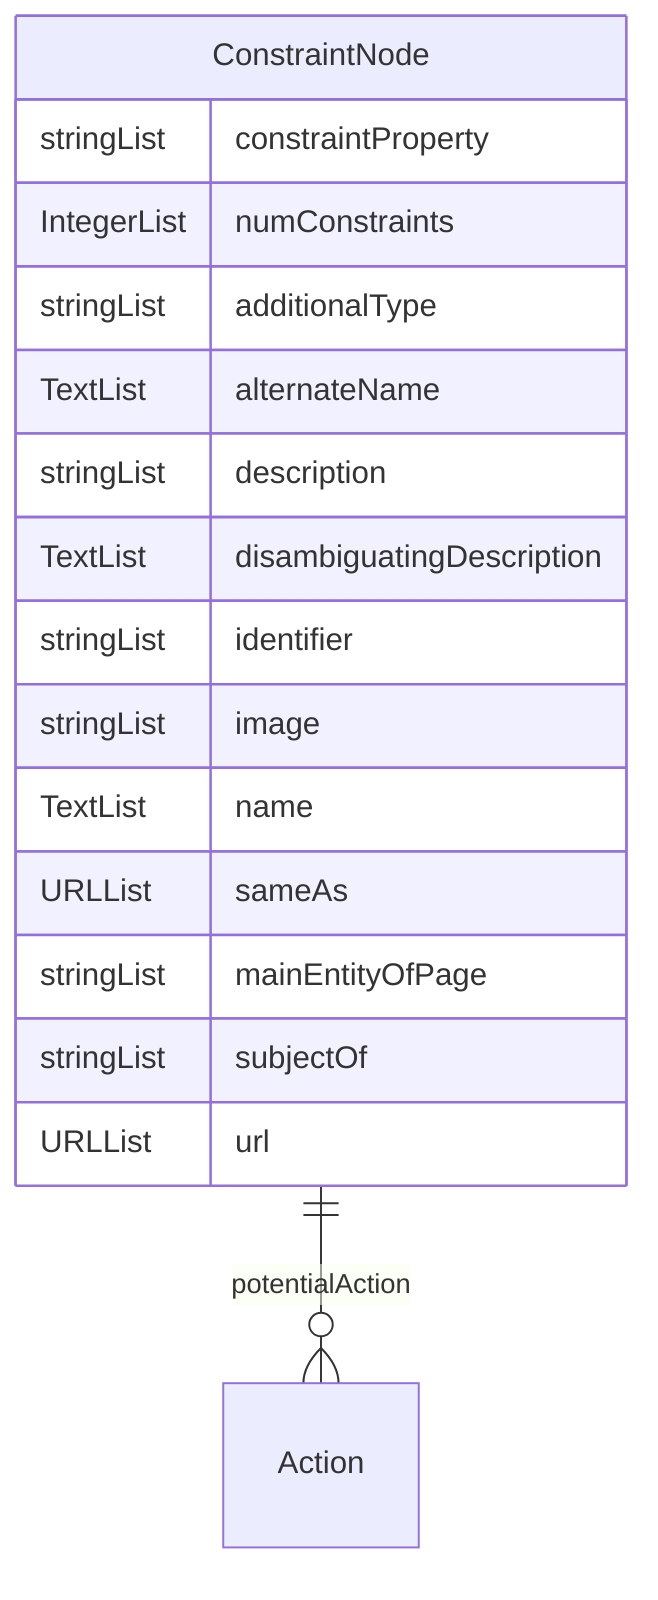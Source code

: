 erDiagram
ConstraintNode {
    stringList constraintProperty  
    IntegerList numConstraints  
    stringList additionalType  
    TextList alternateName  
    stringList description  
    TextList disambiguatingDescription  
    stringList identifier  
    stringList image  
    TextList name  
    URLList sameAs  
    stringList mainEntityOfPage  
    stringList subjectOf  
    URLList url  
}

ConstraintNode ||--}o Action : "potentialAction"